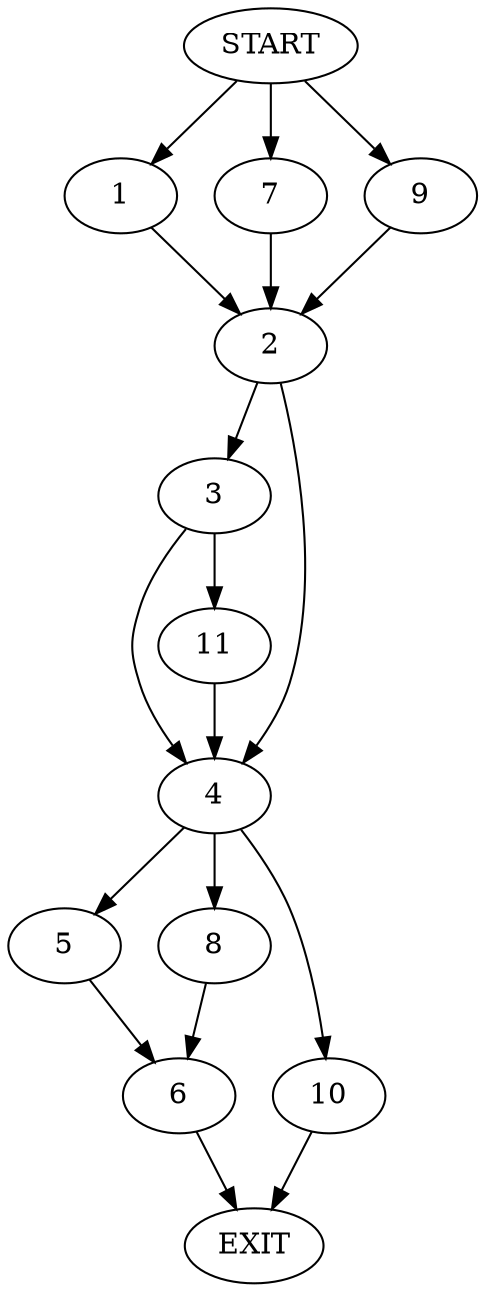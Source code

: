 digraph {
0 [label="START"]
12 [label="EXIT"]
0 -> 1
1 -> 2
2 -> 3
2 -> 4
5 -> 6
6 -> 12
0 -> 7
7 -> 2
8 -> 6
0 -> 9
9 -> 2
10 -> 12
3 -> 4
3 -> 11
4 -> 5
4 -> 10
4 -> 8
11 -> 4
}
